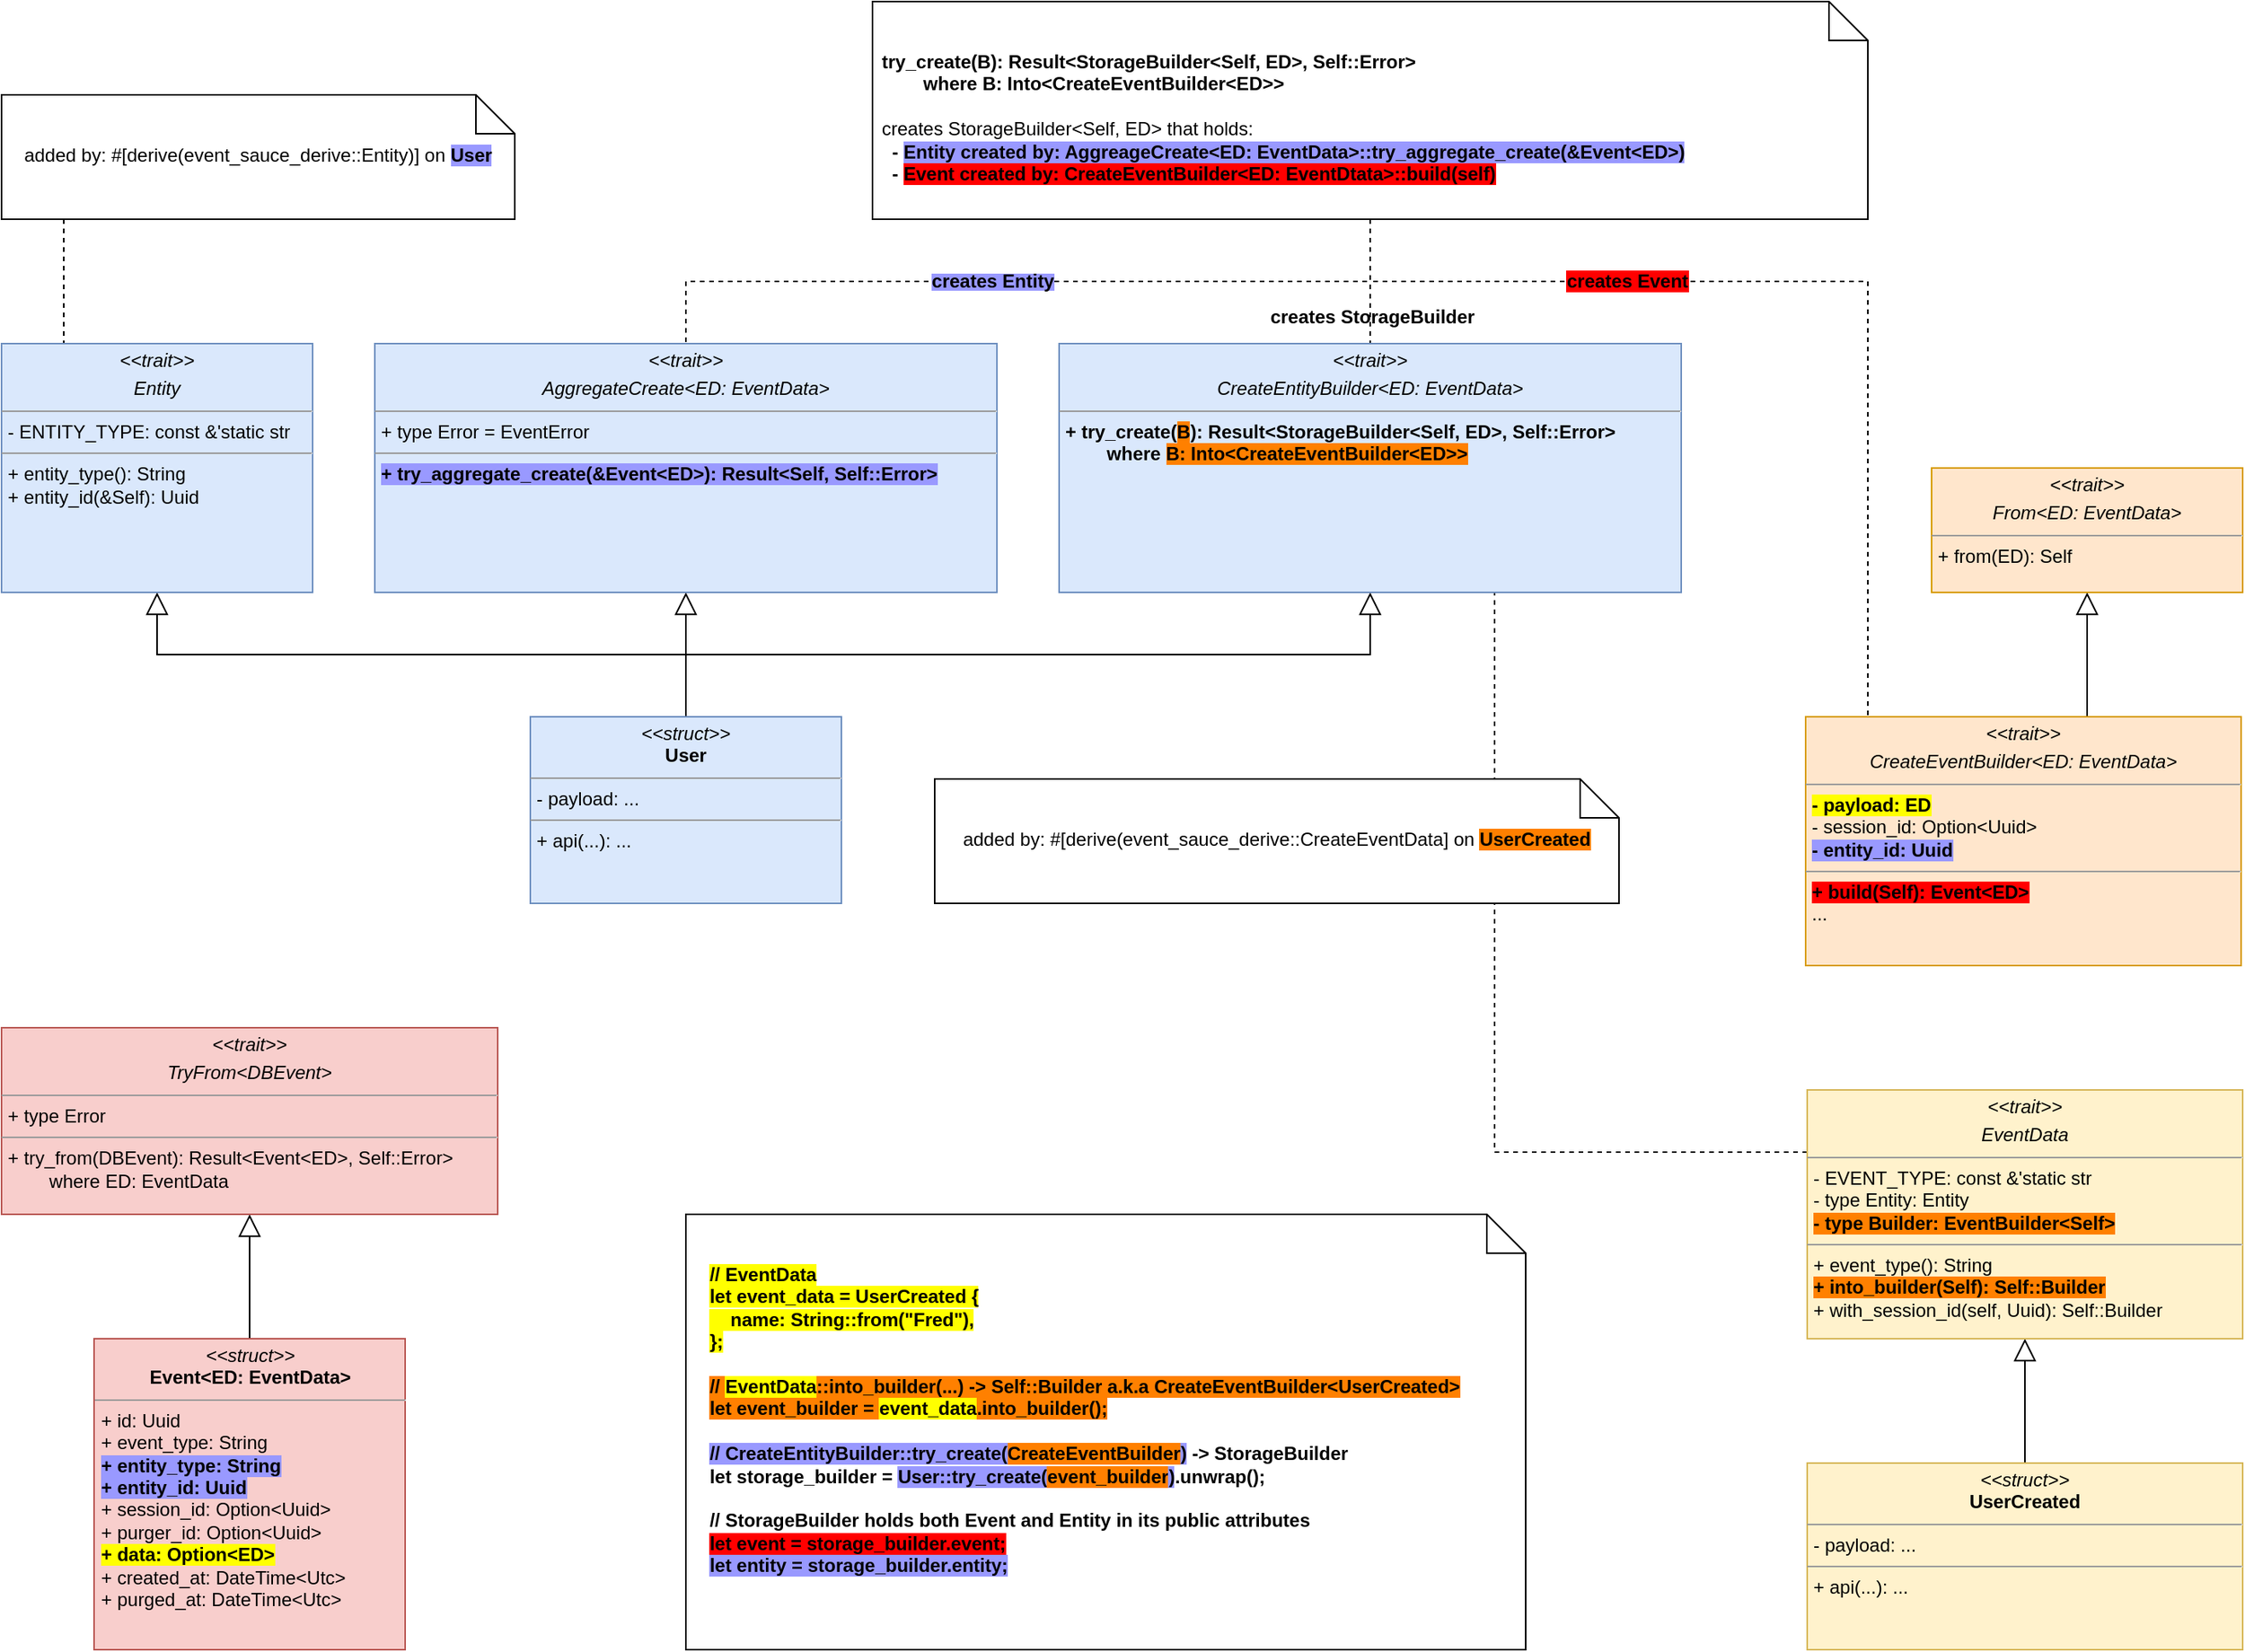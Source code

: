<mxfile version="13.10.3" type="device"><diagram id="C5RBs43oDa-KdzZeNtuy" name="Page-1"><mxGraphModel dx="2062" dy="1118" grid="1" gridSize="10" guides="1" tooltips="1" connect="1" arrows="1" fold="1" page="1" pageScale="1" pageWidth="827" pageHeight="1169" math="0" shadow="0"><root><mxCell id="WIyWlLk6GJQsqaUBKTNV-0"/><mxCell id="WIyWlLk6GJQsqaUBKTNV-1" parent="WIyWlLk6GJQsqaUBKTNV-0"/><mxCell id="8bphDSJH7vOK63QI2hEE-36" style="edgeStyle=orthogonalEdgeStyle;rounded=0;orthogonalLoop=1;jettySize=auto;html=1;entryX=0.25;entryY=0;entryDx=0;entryDy=0;dashed=1;endArrow=none;endFill=0;endSize=12;strokeWidth=1;jumpSize=6;jumpStyle=none;exitX=0.5;exitY=1;exitDx=0;exitDy=0;exitPerimeter=0;" edge="1" parent="WIyWlLk6GJQsqaUBKTNV-1" source="8bphDSJH7vOK63QI2hEE-33" target="8bphDSJH7vOK63QI2hEE-15"><mxGeometry relative="1" as="geometry"><Array as="points"><mxPoint x="920" y="200"/><mxPoint x="1240" y="200"/><mxPoint x="1240" y="480"/></Array></mxGeometry></mxCell><mxCell id="8bphDSJH7vOK63QI2hEE-37" value="&lt;font style=&quot;font-size: 12px&quot;&gt;&lt;b style=&quot;background-color: rgb(255 , 0 , 0)&quot;&gt;creates Event&lt;/b&gt;&lt;/font&gt;" style="edgeLabel;html=1;align=center;verticalAlign=middle;resizable=0;points=[];" vertex="1" connectable="0" parent="8bphDSJH7vOK63QI2hEE-36"><mxGeometry x="-0.39" relative="1" as="geometry"><mxPoint as="offset"/></mxGeometry></mxCell><mxCell id="8bphDSJH7vOK63QI2hEE-39" value="&lt;font style=&quot;font-size: 12px&quot;&gt;&lt;b&gt;creates StorageBuilder&lt;/b&gt;&lt;/font&gt;" style="edgeLabel;html=1;align=center;verticalAlign=middle;resizable=0;points=[];" vertex="1" connectable="0" parent="8bphDSJH7vOK63QI2hEE-36"><mxGeometry x="-0.892" y="1" relative="1" as="geometry"><mxPoint y="27" as="offset"/></mxGeometry></mxCell><mxCell id="8bphDSJH7vOK63QI2hEE-19" style="edgeStyle=orthogonalEdgeStyle;rounded=0;orthogonalLoop=1;jettySize=auto;html=1;exitX=0.75;exitY=0;exitDx=0;exitDy=0;endArrow=block;endFill=0;strokeWidth=1;endSize=12;" edge="1" parent="WIyWlLk6GJQsqaUBKTNV-1" source="8bphDSJH7vOK63QI2hEE-15" target="8bphDSJH7vOK63QI2hEE-16"><mxGeometry relative="1" as="geometry"><Array as="points"><mxPoint x="1381" y="480"/></Array></mxGeometry></mxCell><mxCell id="8bphDSJH7vOK63QI2hEE-22" style="edgeStyle=orthogonalEdgeStyle;rounded=0;orthogonalLoop=1;jettySize=auto;html=1;exitX=0.5;exitY=0;exitDx=0;exitDy=0;entryX=0.5;entryY=1;entryDx=0;entryDy=0;endArrow=block;endFill=0;endSize=12;strokeWidth=1;" edge="1" parent="WIyWlLk6GJQsqaUBKTNV-1" source="8bphDSJH7vOK63QI2hEE-21" target="8bphDSJH7vOK63QI2hEE-14"><mxGeometry relative="1" as="geometry"/></mxCell><mxCell id="8bphDSJH7vOK63QI2hEE-23" style="edgeStyle=orthogonalEdgeStyle;rounded=0;orthogonalLoop=1;jettySize=auto;html=1;entryX=0.5;entryY=1;entryDx=0;entryDy=0;endArrow=block;endFill=0;endSize=12;strokeWidth=1;exitX=0.5;exitY=0;exitDx=0;exitDy=0;" edge="1" parent="WIyWlLk6GJQsqaUBKTNV-1" source="8bphDSJH7vOK63QI2hEE-21" target="8bphDSJH7vOK63QI2hEE-13"><mxGeometry relative="1" as="geometry"><Array as="points"><mxPoint x="480" y="440"/><mxPoint x="140" y="440"/></Array></mxGeometry></mxCell><mxCell id="8bphDSJH7vOK63QI2hEE-26" style="edgeStyle=orthogonalEdgeStyle;rounded=0;orthogonalLoop=1;jettySize=auto;html=1;entryX=0.5;entryY=1;entryDx=0;entryDy=0;endArrow=block;endFill=0;endSize=12;strokeWidth=1;exitX=0.5;exitY=0;exitDx=0;exitDy=0;" edge="1" parent="WIyWlLk6GJQsqaUBKTNV-1" source="8bphDSJH7vOK63QI2hEE-21" target="8bphDSJH7vOK63QI2hEE-25"><mxGeometry relative="1" as="geometry"><Array as="points"><mxPoint x="480" y="440"/><mxPoint x="920" y="440"/></Array></mxGeometry></mxCell><mxCell id="8bphDSJH7vOK63QI2hEE-34" style="edgeStyle=orthogonalEdgeStyle;rounded=0;orthogonalLoop=1;jettySize=auto;html=1;entryX=0.5;entryY=0;entryDx=0;entryDy=0;endArrow=none;endFill=0;endSize=12;strokeWidth=1;dashed=1;" edge="1" parent="WIyWlLk6GJQsqaUBKTNV-1" source="8bphDSJH7vOK63QI2hEE-33" target="8bphDSJH7vOK63QI2hEE-25"><mxGeometry relative="1" as="geometry"/></mxCell><mxCell id="8bphDSJH7vOK63QI2hEE-35" style="edgeStyle=orthogonalEdgeStyle;rounded=0;orthogonalLoop=1;jettySize=auto;html=1;entryX=0.5;entryY=0;entryDx=0;entryDy=0;dashed=1;endArrow=none;endFill=0;endSize=12;strokeWidth=1;" edge="1" parent="WIyWlLk6GJQsqaUBKTNV-1" source="8bphDSJH7vOK63QI2hEE-33" target="8bphDSJH7vOK63QI2hEE-14"><mxGeometry relative="1" as="geometry"/></mxCell><mxCell id="8bphDSJH7vOK63QI2hEE-38" value="&lt;font style=&quot;background-color: rgb(153 , 153 , 255)&quot; size=&quot;1&quot;&gt;&lt;b style=&quot;font-size: 12px&quot;&gt;creates Entity&lt;/b&gt;&lt;/font&gt;" style="edgeLabel;html=1;align=center;verticalAlign=middle;resizable=0;points=[];" vertex="1" connectable="0" parent="8bphDSJH7vOK63QI2hEE-35"><mxGeometry x="0.088" relative="1" as="geometry"><mxPoint as="offset"/></mxGeometry></mxCell><mxCell id="8bphDSJH7vOK63QI2hEE-51" style="edgeStyle=orthogonalEdgeStyle;rounded=0;jumpStyle=none;jumpSize=6;orthogonalLoop=1;jettySize=auto;html=1;entryX=0.5;entryY=0;entryDx=0;entryDy=0;endArrow=none;endFill=0;endSize=12;strokeWidth=1;dashed=1;" edge="1" parent="WIyWlLk6GJQsqaUBKTNV-1" source="8bphDSJH7vOK63QI2hEE-40" target="8bphDSJH7vOK63QI2hEE-13"><mxGeometry relative="1" as="geometry"><Array as="points"><mxPoint x="80" y="240"/></Array></mxGeometry></mxCell><mxCell id="8bphDSJH7vOK63QI2hEE-54" style="edgeStyle=orthogonalEdgeStyle;rounded=0;jumpStyle=none;jumpSize=6;orthogonalLoop=1;jettySize=auto;html=1;exitX=0.5;exitY=0;exitDx=0;exitDy=0;exitPerimeter=0;entryX=0.75;entryY=1;entryDx=0;entryDy=0;dashed=1;endArrow=none;endFill=0;endSize=12;strokeWidth=1;" edge="1" parent="WIyWlLk6GJQsqaUBKTNV-1" source="8bphDSJH7vOK63QI2hEE-41" target="8bphDSJH7vOK63QI2hEE-25"><mxGeometry relative="1" as="geometry"><Array as="points"><mxPoint x="1000" y="520"/><mxPoint x="1000" y="400"/></Array></mxGeometry></mxCell><mxCell id="8bphDSJH7vOK63QI2hEE-56" style="edgeStyle=orthogonalEdgeStyle;rounded=0;jumpStyle=none;jumpSize=6;orthogonalLoop=1;jettySize=auto;html=1;entryX=0;entryY=0.25;entryDx=0;entryDy=0;dashed=1;endArrow=none;endFill=0;endSize=12;strokeWidth=1;exitX=0.5;exitY=1;exitDx=0;exitDy=0;exitPerimeter=0;" edge="1" parent="WIyWlLk6GJQsqaUBKTNV-1" source="8bphDSJH7vOK63QI2hEE-41" target="8bphDSJH7vOK63QI2hEE-49"><mxGeometry relative="1" as="geometry"><Array as="points"><mxPoint x="1000" y="600"/><mxPoint x="1000" y="760"/></Array></mxGeometry></mxCell><mxCell id="8bphDSJH7vOK63QI2hEE-57" style="edgeStyle=orthogonalEdgeStyle;rounded=0;jumpStyle=none;jumpSize=6;orthogonalLoop=1;jettySize=auto;html=1;entryX=0.5;entryY=1;entryDx=0;entryDy=0;endArrow=block;endFill=0;endSize=12;strokeWidth=1;" edge="1" parent="WIyWlLk6GJQsqaUBKTNV-1" source="8bphDSJH7vOK63QI2hEE-42" target="8bphDSJH7vOK63QI2hEE-49"><mxGeometry relative="1" as="geometry"/></mxCell><mxCell id="8bphDSJH7vOK63QI2hEE-58" style="edgeStyle=orthogonalEdgeStyle;rounded=0;jumpStyle=none;jumpSize=6;orthogonalLoop=1;jettySize=auto;html=1;endArrow=block;endFill=0;endSize=12;strokeWidth=1;" edge="1" parent="WIyWlLk6GJQsqaUBKTNV-1" source="8bphDSJH7vOK63QI2hEE-44" target="8bphDSJH7vOK63QI2hEE-46"><mxGeometry relative="1" as="geometry"/></mxCell><mxCell id="8bphDSJH7vOK63QI2hEE-13" value="&lt;p style=&quot;margin: 0px ; margin-top: 4px ; text-align: center&quot;&gt;&lt;i&gt;&amp;lt;&amp;lt;trait&amp;gt;&amp;gt;&lt;/i&gt;&lt;br&gt;&lt;/p&gt;&lt;p style=&quot;margin: 0px ; margin-top: 4px ; text-align: center&quot;&gt;&lt;i&gt;Entity&lt;/i&gt;&lt;/p&gt;&lt;hr size=&quot;1&quot;&gt;&lt;p style=&quot;margin: 0px ; margin-left: 4px&quot;&gt;- ENTITY_TYPE: const &amp;amp;'static str&lt;br&gt;&lt;/p&gt;&lt;hr size=&quot;1&quot;&gt;&lt;p style=&quot;margin: 0px ; margin-left: 4px&quot;&gt;+ entity_type(): String&lt;br&gt;+ entity_id(&amp;amp;Self): Uuid&lt;/p&gt;" style="verticalAlign=top;align=left;overflow=fill;fontSize=12;fontFamily=Helvetica;html=1;fillColor=#dae8fc;strokeColor=#6c8ebf;" vertex="1" parent="WIyWlLk6GJQsqaUBKTNV-1"><mxGeometry x="40" y="240" width="200" height="160" as="geometry"/></mxCell><mxCell id="8bphDSJH7vOK63QI2hEE-14" value="&lt;p style=&quot;margin: 0px ; margin-top: 4px ; text-align: center&quot;&gt;&lt;i&gt;&amp;lt;&amp;lt;trait&amp;gt;&amp;gt;&lt;/i&gt;&lt;br&gt;&lt;/p&gt;&lt;p style=&quot;margin: 0px ; margin-top: 4px ; text-align: center&quot;&gt;&lt;i&gt;AggregateCreate&amp;lt;ED: EventData&amp;gt;&lt;/i&gt;&lt;/p&gt;&lt;hr size=&quot;1&quot;&gt;&lt;p style=&quot;margin: 0px ; margin-left: 4px&quot;&gt;+ type Error = EventError&lt;br&gt;&lt;/p&gt;&lt;hr size=&quot;1&quot;&gt;&lt;p style=&quot;margin: 0px ; margin-left: 4px&quot;&gt;&lt;b style=&quot;background-color: rgb(153 , 153 , 255)&quot;&gt;+ try_aggregate_create(&amp;amp;Event&amp;lt;ED&amp;gt;): Result&amp;lt;Self, Self::Error&amp;gt;&lt;/b&gt;&lt;br&gt;&lt;/p&gt;" style="verticalAlign=top;align=left;overflow=fill;fontSize=12;fontFamily=Helvetica;html=1;fillColor=#dae8fc;strokeColor=#6c8ebf;" vertex="1" parent="WIyWlLk6GJQsqaUBKTNV-1"><mxGeometry x="280" y="240" width="400" height="160" as="geometry"/></mxCell><mxCell id="8bphDSJH7vOK63QI2hEE-15" value="&lt;p style=&quot;margin: 0px ; margin-top: 4px ; text-align: center&quot;&gt;&lt;i&gt;&amp;lt;&amp;lt;trait&amp;gt;&amp;gt;&lt;/i&gt;&lt;br&gt;&lt;/p&gt;&lt;p style=&quot;margin: 0px ; margin-top: 4px ; text-align: center&quot;&gt;&lt;i&gt;CreateEventBuilder&amp;lt;ED: EventData&amp;gt;&lt;/i&gt;&lt;/p&gt;&lt;hr size=&quot;1&quot;&gt;&lt;p style=&quot;margin: 0px ; margin-left: 4px&quot;&gt;&lt;b style=&quot;background-color: rgb(255 , 255 , 0)&quot;&gt;- payload: ED&lt;/b&gt;&lt;br&gt;&lt;/p&gt;&lt;p style=&quot;margin: 0px ; margin-left: 4px&quot;&gt;- session_id: Option&amp;lt;Uuid&amp;gt;&lt;/p&gt;&lt;p style=&quot;margin: 0px ; margin-left: 4px&quot;&gt;&lt;b style=&quot;background-color: rgb(153 , 153 , 255)&quot;&gt;- entity_id: Uuid&lt;/b&gt;&lt;/p&gt;&lt;hr size=&quot;1&quot;&gt;&lt;p style=&quot;margin: 0px ; margin-left: 4px&quot;&gt;&lt;b style=&quot;background-color: rgb(255 , 0 , 0)&quot;&gt;+ build(Self): Event&amp;lt;ED&amp;gt;&lt;/b&gt;&lt;br&gt;&lt;/p&gt;&lt;p style=&quot;margin: 0px ; margin-left: 4px&quot;&gt;...&lt;/p&gt;" style="verticalAlign=top;align=left;overflow=fill;fontSize=12;fontFamily=Helvetica;html=1;fillColor=#ffe6cc;strokeColor=#d79b00;" vertex="1" parent="WIyWlLk6GJQsqaUBKTNV-1"><mxGeometry x="1200" y="480" width="280" height="160" as="geometry"/></mxCell><mxCell id="8bphDSJH7vOK63QI2hEE-16" value="&lt;p style=&quot;margin: 0px ; margin-top: 4px ; text-align: center&quot;&gt;&lt;i&gt;&amp;lt;&amp;lt;trait&amp;gt;&amp;gt;&lt;/i&gt;&lt;br&gt;&lt;/p&gt;&lt;p style=&quot;margin: 0px ; margin-top: 4px ; text-align: center&quot;&gt;&lt;i&gt;From&amp;lt;ED: EventData&amp;gt;&lt;/i&gt;&lt;/p&gt;&lt;hr size=&quot;1&quot;&gt;&lt;p style=&quot;margin: 0px ; margin-left: 4px&quot;&gt;&lt;/p&gt;&lt;p style=&quot;margin: 0px ; margin-left: 4px&quot;&gt;+ from(ED): Self&lt;br&gt;&lt;/p&gt;" style="verticalAlign=top;align=left;overflow=fill;fontSize=12;fontFamily=Helvetica;html=1;fillColor=#ffe6cc;strokeColor=#d79b00;" vertex="1" parent="WIyWlLk6GJQsqaUBKTNV-1"><mxGeometry x="1281" y="320" width="200" height="80" as="geometry"/></mxCell><mxCell id="8bphDSJH7vOK63QI2hEE-21" value="&lt;p style=&quot;margin: 0px ; margin-top: 4px ; text-align: center&quot;&gt;&lt;i&gt;&amp;lt;&amp;lt;struct&amp;gt;&amp;gt;&lt;/i&gt;&lt;br&gt;&lt;b&gt;User&lt;/b&gt;&lt;/p&gt;&lt;hr size=&quot;1&quot;&gt;&lt;p style=&quot;margin: 0px ; margin-left: 4px&quot;&gt;- payload: ...&lt;br&gt;&lt;/p&gt;&lt;hr size=&quot;1&quot;&gt;&lt;p style=&quot;margin: 0px ; margin-left: 4px&quot;&gt;+ api(...): ...&lt;br&gt;&lt;/p&gt;" style="verticalAlign=top;align=left;overflow=fill;fontSize=12;fontFamily=Helvetica;html=1;fillColor=#dae8fc;strokeColor=#6c8ebf;" vertex="1" parent="WIyWlLk6GJQsqaUBKTNV-1"><mxGeometry x="380" y="480" width="200" height="120" as="geometry"/></mxCell><mxCell id="8bphDSJH7vOK63QI2hEE-25" value="&lt;p style=&quot;margin: 0px ; margin-top: 4px ; text-align: center&quot;&gt;&lt;i&gt;&amp;lt;&amp;lt;trait&amp;gt;&amp;gt;&lt;/i&gt;&lt;br&gt;&lt;/p&gt;&lt;p style=&quot;margin: 0px ; margin-top: 4px ; text-align: center&quot;&gt;&lt;i&gt;CreateEntityBuilder&amp;lt;ED: EventData&amp;gt;&lt;/i&gt;&lt;/p&gt;&lt;hr size=&quot;1&quot;&gt;&lt;p style=&quot;margin: 0px ; margin-left: 4px&quot;&gt;&lt;b&gt;+ try_create(&lt;span style=&quot;background-color: rgb(255 , 128 , 0)&quot;&gt;B&lt;/span&gt;): Result&amp;lt;StorageBuilder&amp;lt;Self, ED&amp;gt;, Self::Error&amp;gt;&lt;br&gt;&lt;/b&gt;&lt;/p&gt;&lt;p style=&quot;margin: 0px ; margin-left: 4px&quot;&gt;&lt;b&gt;&amp;nbsp; &amp;nbsp; &amp;nbsp; &amp;nbsp; where &lt;span style=&quot;background-color: rgb(255 , 128 , 0)&quot;&gt;B: Into&amp;lt;CreateEventBuilder&amp;lt;ED&amp;gt;&amp;gt;&lt;/span&gt;&lt;/b&gt;&lt;/p&gt;" style="verticalAlign=top;align=left;overflow=fill;fontSize=12;fontFamily=Helvetica;html=1;fillColor=#dae8fc;strokeColor=#6c8ebf;" vertex="1" parent="WIyWlLk6GJQsqaUBKTNV-1"><mxGeometry x="720" y="240" width="400" height="160" as="geometry"/></mxCell><mxCell id="8bphDSJH7vOK63QI2hEE-33" value="&lt;p style=&quot;margin: 0px 0px 0px 4px&quot;&gt;&lt;b&gt;try_create(B): Result&amp;lt;StorageBuilder&amp;lt;Self, ED&amp;gt;, Self::Error&amp;gt;&lt;br&gt;&lt;/b&gt;&lt;/p&gt;&lt;p style=&quot;margin: 0px 0px 0px 4px&quot;&gt;&lt;b&gt;&amp;nbsp; &amp;nbsp; &amp;nbsp; &amp;nbsp; where B: Into&amp;lt;CreateEventBuilder&amp;lt;ED&amp;gt;&amp;gt;&lt;/b&gt;&lt;/p&gt;&lt;p style=&quot;margin: 0px 0px 0px 4px&quot;&gt;&lt;br&gt;&lt;/p&gt;&lt;p style=&quot;margin: 0px 0px 0px 4px&quot;&gt;creates StorageBuilder&amp;lt;Self, ED&amp;gt; that holds:&lt;/p&gt;&lt;p style=&quot;margin: 0px 0px 0px 4px&quot;&gt;&lt;b&gt;&amp;nbsp; - &lt;span style=&quot;background-color: rgb(153 , 153 , 255)&quot;&gt;Entity created by: AggreageCreate&amp;lt;ED: EventData&amp;gt;::try_aggregate_create(&amp;amp;Event&amp;lt;ED&amp;gt;)&lt;/span&gt;&lt;/b&gt;&lt;/p&gt;&lt;p style=&quot;margin: 0px 0px 0px 4px&quot;&gt;&lt;b&gt;&amp;nbsp; - &lt;span style=&quot;background-color: rgb(255 , 0 , 0)&quot;&gt;Event created by: CreateEventBuilder&amp;lt;ED: EventDtata&amp;gt;::build(self)&lt;/span&gt;&lt;/b&gt;&lt;/p&gt;" style="shape=note2;boundedLbl=1;whiteSpace=wrap;html=1;size=25;verticalAlign=top;align=left;" vertex="1" parent="WIyWlLk6GJQsqaUBKTNV-1"><mxGeometry x="600" y="20" width="640" height="140" as="geometry"/></mxCell><mxCell id="8bphDSJH7vOK63QI2hEE-40" value="added by:&amp;nbsp;#[derive(event_sauce_derive::Entity)] on &lt;b style=&quot;background-color: rgb(153 , 153 , 255)&quot;&gt;User&lt;/b&gt;" style="shape=note2;boundedLbl=1;whiteSpace=wrap;html=1;size=25;verticalAlign=top;align=center;" vertex="1" parent="WIyWlLk6GJQsqaUBKTNV-1"><mxGeometry x="40" y="80" width="330" height="80" as="geometry"/></mxCell><mxCell id="8bphDSJH7vOK63QI2hEE-41" value="added by:&amp;nbsp;#[derive(event_sauce_derive::CreateEventData] on &lt;span style=&quot;background-color: rgb(255 , 128 , 0)&quot;&gt;&lt;b&gt;UserCreated&lt;/b&gt;&lt;/span&gt;" style="shape=note2;boundedLbl=1;whiteSpace=wrap;html=1;size=25;verticalAlign=top;align=center;" vertex="1" parent="WIyWlLk6GJQsqaUBKTNV-1"><mxGeometry x="640" y="520" width="440" height="80" as="geometry"/></mxCell><mxCell id="8bphDSJH7vOK63QI2hEE-42" value="&lt;p style=&quot;margin: 0px ; margin-top: 4px ; text-align: center&quot;&gt;&lt;i&gt;&amp;lt;&amp;lt;struct&amp;gt;&amp;gt;&lt;/i&gt;&lt;br&gt;&lt;b&gt;UserCreated&lt;/b&gt;&lt;/p&gt;&lt;hr size=&quot;1&quot;&gt;&lt;p style=&quot;margin: 0px ; margin-left: 4px&quot;&gt;- payload: ...&lt;br&gt;&lt;/p&gt;&lt;hr size=&quot;1&quot;&gt;&lt;p style=&quot;margin: 0px ; margin-left: 4px&quot;&gt;+ api(...): ...&lt;br&gt;&lt;/p&gt;" style="verticalAlign=top;align=left;overflow=fill;fontSize=12;fontFamily=Helvetica;html=1;fillColor=#fff2cc;strokeColor=#d6b656;" vertex="1" parent="WIyWlLk6GJQsqaUBKTNV-1"><mxGeometry x="1201" y="960" width="280" height="120" as="geometry"/></mxCell><mxCell id="8bphDSJH7vOK63QI2hEE-44" value="&lt;p style=&quot;margin: 0px ; margin-top: 4px ; text-align: center&quot;&gt;&lt;i&gt;&amp;lt;&amp;lt;struct&amp;gt;&amp;gt;&lt;/i&gt;&lt;br&gt;&lt;b&gt;Event&amp;lt;ED: EventData&amp;gt;&lt;/b&gt;&lt;/p&gt;&lt;hr size=&quot;1&quot;&gt;&lt;p style=&quot;margin: 0px ; margin-left: 4px&quot;&gt;+ id: Uuid&lt;br&gt;&lt;/p&gt;&lt;p style=&quot;margin: 0px ; margin-left: 4px&quot;&gt;+ event_type: String&lt;/p&gt;&lt;p style=&quot;margin: 0px ; margin-left: 4px&quot;&gt;&lt;span style=&quot;background-color: rgb(153 , 153 , 255)&quot;&gt;&lt;b&gt;+ entity_type: String&lt;/b&gt;&lt;/span&gt;&lt;/p&gt;&lt;p style=&quot;margin: 0px ; margin-left: 4px&quot;&gt;&lt;span style=&quot;background-color: rgb(153 , 153 , 255)&quot;&gt;&lt;b&gt;+ entity_id: Uuid&lt;/b&gt;&lt;/span&gt;&lt;/p&gt;&lt;p style=&quot;margin: 0px ; margin-left: 4px&quot;&gt;+ session_id: Option&amp;lt;Uuid&amp;gt;&lt;/p&gt;&lt;p style=&quot;margin: 0px ; margin-left: 4px&quot;&gt;+ purger_id: Option&amp;lt;Uuid&amp;gt;&lt;/p&gt;&lt;p style=&quot;margin: 0px ; margin-left: 4px&quot;&gt;&lt;b style=&quot;background-color: rgb(255 , 255 , 0)&quot;&gt;+ data: Option&amp;lt;ED&amp;gt;&lt;/b&gt;&lt;/p&gt;&lt;p style=&quot;margin: 0px ; margin-left: 4px&quot;&gt;+ created_at: DateTime&amp;lt;Utc&amp;gt;&lt;/p&gt;&lt;p style=&quot;margin: 0px ; margin-left: 4px&quot;&gt;+ purged_at: DateTime&amp;lt;Utc&amp;gt;&lt;/p&gt;" style="verticalAlign=top;align=left;overflow=fill;fontSize=12;fontFamily=Helvetica;html=1;fillColor=#f8cecc;strokeColor=#b85450;" vertex="1" parent="WIyWlLk6GJQsqaUBKTNV-1"><mxGeometry x="99.5" y="880" width="200" height="200" as="geometry"/></mxCell><mxCell id="8bphDSJH7vOK63QI2hEE-46" value="&lt;p style=&quot;margin: 0px ; margin-top: 4px ; text-align: center&quot;&gt;&lt;i&gt;&amp;lt;&amp;lt;trait&amp;gt;&amp;gt;&lt;/i&gt;&lt;br&gt;&lt;/p&gt;&lt;p style=&quot;margin: 0px ; margin-top: 4px ; text-align: center&quot;&gt;&lt;i&gt;TryFrom&amp;lt;DBEvent&amp;gt;&lt;/i&gt;&lt;/p&gt;&lt;hr size=&quot;1&quot;&gt;&lt;p style=&quot;margin: 0px ; margin-left: 4px&quot;&gt;+ type Error&lt;br&gt;&lt;/p&gt;&lt;hr size=&quot;1&quot;&gt;&lt;p style=&quot;margin: 0px ; margin-left: 4px&quot;&gt;+ try_from(DBEvent): Result&amp;lt;Event&amp;lt;ED&amp;gt;, Self::Error&amp;gt;&lt;br&gt;&lt;/p&gt;&lt;p style=&quot;margin: 0px ; margin-left: 4px&quot;&gt;&amp;nbsp; &amp;nbsp; &amp;nbsp; &amp;nbsp; where ED: EventData&lt;/p&gt;" style="verticalAlign=top;align=left;overflow=fill;fontSize=12;fontFamily=Helvetica;html=1;fillColor=#f8cecc;strokeColor=#b85450;" vertex="1" parent="WIyWlLk6GJQsqaUBKTNV-1"><mxGeometry x="40" y="680" width="319" height="120" as="geometry"/></mxCell><mxCell id="8bphDSJH7vOK63QI2hEE-49" value="&lt;p style=&quot;margin: 0px ; margin-top: 4px ; text-align: center&quot;&gt;&lt;i&gt;&amp;lt;&amp;lt;trait&amp;gt;&amp;gt;&lt;/i&gt;&lt;br&gt;&lt;/p&gt;&lt;p style=&quot;margin: 0px ; margin-top: 4px ; text-align: center&quot;&gt;&lt;i&gt;EventData&lt;/i&gt;&lt;/p&gt;&lt;hr size=&quot;1&quot;&gt;&lt;p style=&quot;margin: 0px ; margin-left: 4px&quot;&gt;- EVENT_TYPE: const &amp;amp;'static str&lt;br&gt;&lt;/p&gt;&lt;p style=&quot;margin: 0px ; margin-left: 4px&quot;&gt;- type Entity: Entity&lt;/p&gt;&lt;p style=&quot;margin: 0px ; margin-left: 4px&quot;&gt;&lt;b style=&quot;background-color: rgb(255 , 128 , 0)&quot;&gt;- type Builder: EventBuilder&amp;lt;Self&amp;gt;&lt;/b&gt;&lt;/p&gt;&lt;hr size=&quot;1&quot;&gt;&lt;p style=&quot;margin: 0px ; margin-left: 4px&quot;&gt;+ event_type(): String&lt;br&gt;&lt;b style=&quot;background-color: rgb(255 , 128 , 0)&quot;&gt;+ into_builder(Self): Self::Builder&lt;/b&gt;&lt;/p&gt;&lt;p style=&quot;margin: 0px ; margin-left: 4px&quot;&gt;+ with_session_id(self, Uuid): Self::Builder&lt;/p&gt;" style="verticalAlign=top;align=left;overflow=fill;fontSize=12;fontFamily=Helvetica;html=1;fillColor=#fff2cc;strokeColor=#d6b656;" vertex="1" parent="WIyWlLk6GJQsqaUBKTNV-1"><mxGeometry x="1201" y="720" width="280" height="160" as="geometry"/></mxCell><mxCell id="8bphDSJH7vOK63QI2hEE-66" value="&lt;div&gt;&lt;b&gt;&amp;nbsp; &amp;nbsp; &lt;span style=&quot;background-color: rgb(255 , 255 , 0)&quot;&gt;// EventData&lt;/span&gt;&lt;br&gt;&lt;/b&gt;&lt;/div&gt;&lt;div&gt;&lt;b&gt;&amp;nbsp; &amp;nbsp; &lt;span style=&quot;background-color: rgb(255 , 255 , 0)&quot;&gt;let event_data = UserCreated {&lt;/span&gt;&lt;/b&gt;&lt;/div&gt;&lt;div&gt;&lt;b&gt;&amp;nbsp; &amp;nbsp; &lt;span style=&quot;background-color: rgb(255 , 255 , 0)&quot;&gt;&amp;nbsp; &amp;nbsp; name: String::from(&quot;Fred&quot;),&lt;/span&gt;&lt;/b&gt;&lt;/div&gt;&lt;div&gt;&lt;b&gt;&amp;nbsp; &amp;nbsp; &lt;span style=&quot;background-color: rgb(255 , 255 , 0)&quot;&gt;};&lt;/span&gt;&lt;/b&gt;&lt;/div&gt;&lt;div&gt;&lt;b&gt;&lt;br&gt;&lt;/b&gt;&lt;/div&gt;&lt;div&gt;&lt;b&gt;&amp;nbsp; &amp;nbsp; &lt;span style=&quot;background-color: rgb(255 , 128 , 0)&quot;&gt;// &lt;/span&gt;&lt;span style=&quot;background-color: rgb(255 , 255 , 0)&quot;&gt;EventData&lt;/span&gt;&lt;span style=&quot;background-color: rgb(255 , 128 , 0)&quot;&gt;::into_builder(...) -&amp;gt; Self::Builder a.k.a CreateEventBuilder&amp;lt;UserCreated&amp;gt;&lt;/span&gt;&lt;/b&gt;&lt;/div&gt;&lt;div&gt;&lt;b&gt;&amp;nbsp; &amp;nbsp; &lt;span style=&quot;background-color: rgb(255 , 128 , 0)&quot;&gt;let event_builder = &lt;/span&gt;&lt;span style=&quot;background-color: rgb(255 , 255 , 0)&quot;&gt;event_data&lt;/span&gt;&lt;span style=&quot;background-color: rgb(255 , 128 , 0)&quot;&gt;.into_builder();&lt;/span&gt;&lt;/b&gt;&lt;/div&gt;&lt;div&gt;&lt;b&gt;&lt;br&gt;&lt;/b&gt;&lt;/div&gt;&lt;div&gt;&lt;b&gt;&amp;nbsp; &amp;nbsp; &lt;span style=&quot;background-color: rgb(153 , 153 , 255)&quot;&gt;// CreateEntityBuilder::try_create(&lt;/span&gt;&lt;span style=&quot;background-color: rgb(255 , 128 , 0)&quot;&gt;CreateEventBuilder&lt;/span&gt;&lt;span style=&quot;background-color: rgb(153 , 153 , 255)&quot;&gt;)&lt;/span&gt; -&amp;gt; StorageBuilder&lt;/b&gt;&lt;/div&gt;&lt;div&gt;&lt;b&gt;&amp;nbsp; &amp;nbsp; let storage_builder = &lt;span style=&quot;background-color: rgb(153 , 153 , 255)&quot;&gt;User::try_create(&lt;/span&gt;&lt;span style=&quot;background-color: rgb(255 , 128 , 0)&quot;&gt;event_builder&lt;/span&gt;&lt;span style=&quot;background-color: rgb(153 , 153 , 255)&quot;&gt;)&lt;/span&gt;.unwrap();&lt;/b&gt;&lt;/div&gt;&lt;div&gt;&lt;b&gt;&lt;br&gt;&lt;/b&gt;&lt;/div&gt;&lt;div&gt;&lt;b&gt;&amp;nbsp; &amp;nbsp; // StorageBuilder holds both Event and Entity in its public attributes&lt;/b&gt;&lt;/div&gt;&lt;div&gt;&lt;b&gt;&amp;nbsp; &amp;nbsp; &lt;span style=&quot;background-color: rgb(255 , 0 , 0)&quot;&gt;let event = storage_builder.event;&lt;/span&gt;&lt;/b&gt;&lt;/div&gt;&lt;div&gt;&lt;b&gt;&amp;nbsp; &amp;nbsp; &lt;span style=&quot;background-color: rgb(153 , 153 , 255)&quot;&gt;let entity = storage_builder.entity;&lt;/span&gt;&lt;/b&gt;&lt;/div&gt;&lt;div&gt;&lt;br&gt;&lt;/div&gt;" style="shape=note2;boundedLbl=1;whiteSpace=wrap;html=1;size=25;verticalAlign=top;align=left;" vertex="1" parent="WIyWlLk6GJQsqaUBKTNV-1"><mxGeometry x="480" y="800" width="540" height="280" as="geometry"/></mxCell></root></mxGraphModel></diagram></mxfile>